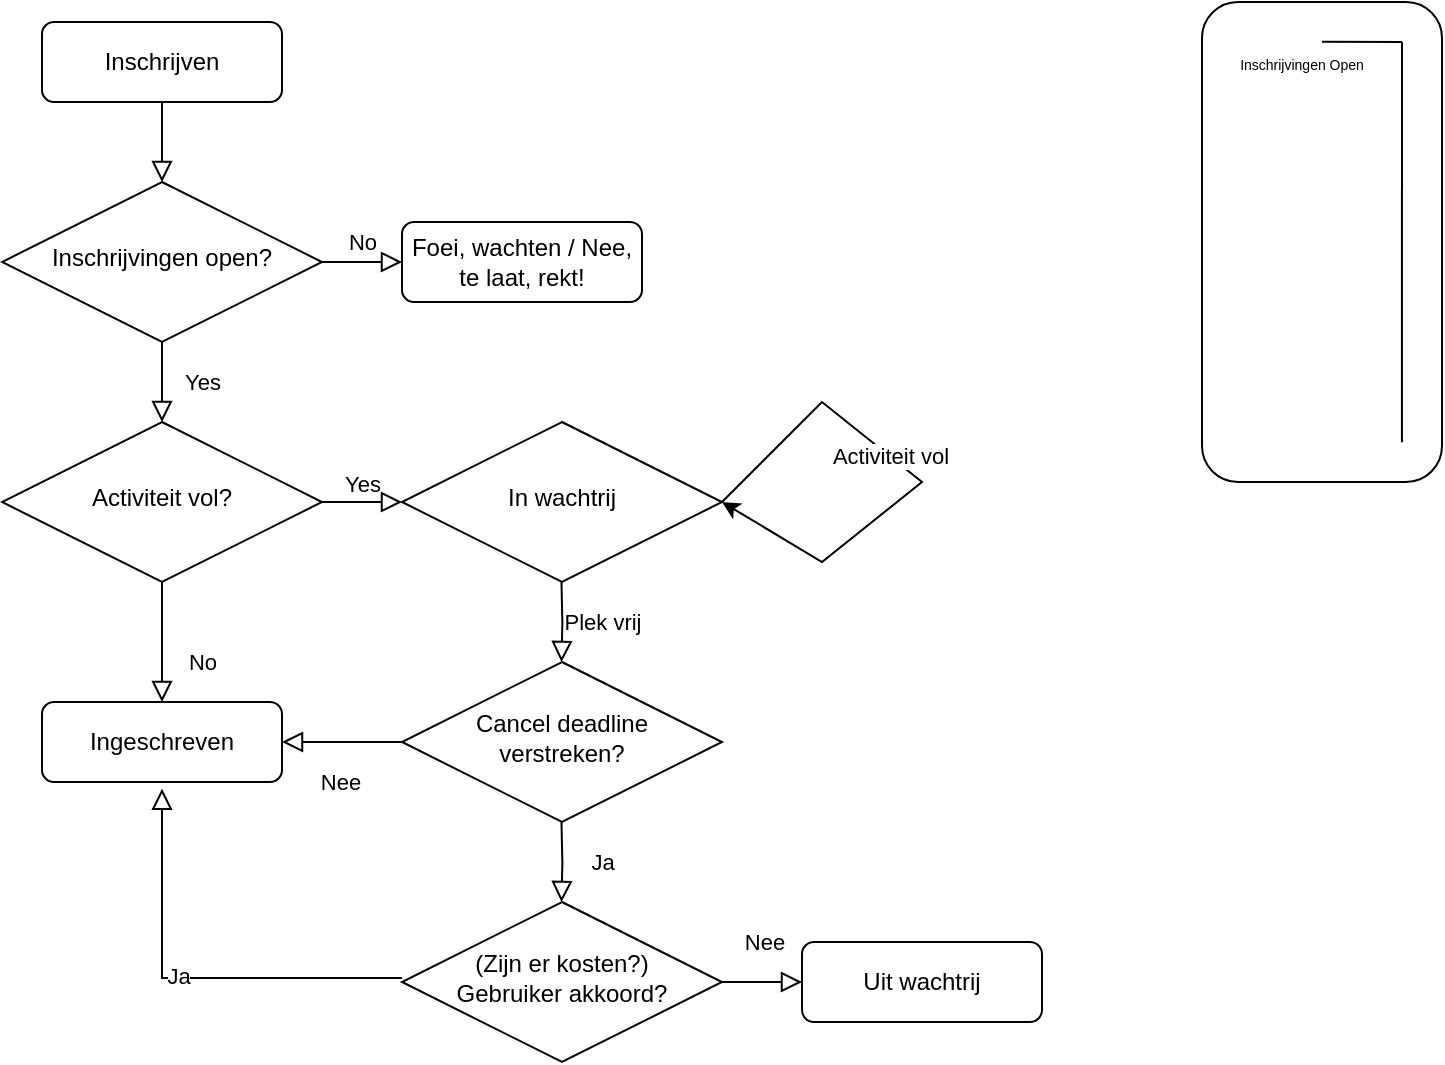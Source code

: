 <mxfile version="23.1.6" type="github" pages="2">
  <diagram id="C5RBs43oDa-KdzZeNtuy" name="Inschrijven">
    <mxGraphModel dx="1185" dy="724" grid="1" gridSize="10" guides="1" tooltips="1" connect="1" arrows="1" fold="1" page="1" pageScale="1" pageWidth="827" pageHeight="1169" math="0" shadow="0">
      <root>
        <mxCell id="WIyWlLk6GJQsqaUBKTNV-0" />
        <mxCell id="WIyWlLk6GJQsqaUBKTNV-1" parent="WIyWlLk6GJQsqaUBKTNV-0" />
        <mxCell id="WIyWlLk6GJQsqaUBKTNV-2" value="" style="rounded=0;html=1;jettySize=auto;orthogonalLoop=1;fontSize=11;endArrow=block;endFill=0;endSize=8;strokeWidth=1;shadow=0;labelBackgroundColor=none;edgeStyle=orthogonalEdgeStyle;" parent="WIyWlLk6GJQsqaUBKTNV-1" source="WIyWlLk6GJQsqaUBKTNV-3" target="WIyWlLk6GJQsqaUBKTNV-6" edge="1">
          <mxGeometry relative="1" as="geometry" />
        </mxCell>
        <mxCell id="WIyWlLk6GJQsqaUBKTNV-3" value="Inschrijven" style="rounded=1;whiteSpace=wrap;html=1;fontSize=12;glass=0;strokeWidth=1;shadow=0;" parent="WIyWlLk6GJQsqaUBKTNV-1" vertex="1">
          <mxGeometry x="60" y="40" width="120" height="40" as="geometry" />
        </mxCell>
        <mxCell id="WIyWlLk6GJQsqaUBKTNV-4" value="Yes" style="rounded=0;html=1;jettySize=auto;orthogonalLoop=1;fontSize=11;endArrow=block;endFill=0;endSize=8;strokeWidth=1;shadow=0;labelBackgroundColor=none;edgeStyle=orthogonalEdgeStyle;" parent="WIyWlLk6GJQsqaUBKTNV-1" source="WIyWlLk6GJQsqaUBKTNV-6" target="WIyWlLk6GJQsqaUBKTNV-10" edge="1">
          <mxGeometry y="20" relative="1" as="geometry">
            <mxPoint as="offset" />
          </mxGeometry>
        </mxCell>
        <mxCell id="WIyWlLk6GJQsqaUBKTNV-5" value="No" style="edgeStyle=orthogonalEdgeStyle;rounded=0;html=1;jettySize=auto;orthogonalLoop=1;fontSize=11;endArrow=block;endFill=0;endSize=8;strokeWidth=1;shadow=0;labelBackgroundColor=none;" parent="WIyWlLk6GJQsqaUBKTNV-1" source="WIyWlLk6GJQsqaUBKTNV-6" target="WIyWlLk6GJQsqaUBKTNV-7" edge="1">
          <mxGeometry y="10" relative="1" as="geometry">
            <mxPoint as="offset" />
          </mxGeometry>
        </mxCell>
        <mxCell id="WIyWlLk6GJQsqaUBKTNV-6" value="Inschrijvingen open?" style="rhombus;whiteSpace=wrap;html=1;shadow=0;fontFamily=Helvetica;fontSize=12;align=center;strokeWidth=1;spacing=6;spacingTop=-4;" parent="WIyWlLk6GJQsqaUBKTNV-1" vertex="1">
          <mxGeometry x="40" y="120" width="160" height="80" as="geometry" />
        </mxCell>
        <mxCell id="WIyWlLk6GJQsqaUBKTNV-7" value="Foei, wachten / Nee, te laat, rekt!" style="rounded=1;whiteSpace=wrap;html=1;fontSize=12;glass=0;strokeWidth=1;shadow=0;" parent="WIyWlLk6GJQsqaUBKTNV-1" vertex="1">
          <mxGeometry x="240" y="140" width="120" height="40" as="geometry" />
        </mxCell>
        <mxCell id="WIyWlLk6GJQsqaUBKTNV-8" value="No" style="rounded=0;html=1;jettySize=auto;orthogonalLoop=1;fontSize=11;endArrow=block;endFill=0;endSize=8;strokeWidth=1;shadow=0;labelBackgroundColor=none;edgeStyle=orthogonalEdgeStyle;" parent="WIyWlLk6GJQsqaUBKTNV-1" source="WIyWlLk6GJQsqaUBKTNV-10" target="WIyWlLk6GJQsqaUBKTNV-11" edge="1">
          <mxGeometry x="0.333" y="20" relative="1" as="geometry">
            <mxPoint as="offset" />
          </mxGeometry>
        </mxCell>
        <mxCell id="WIyWlLk6GJQsqaUBKTNV-9" value="Yes" style="edgeStyle=orthogonalEdgeStyle;rounded=0;html=1;jettySize=auto;orthogonalLoop=1;fontSize=11;endArrow=block;endFill=0;endSize=8;strokeWidth=1;shadow=0;labelBackgroundColor=none;" parent="WIyWlLk6GJQsqaUBKTNV-1" source="WIyWlLk6GJQsqaUBKTNV-10" edge="1">
          <mxGeometry y="10" relative="1" as="geometry">
            <mxPoint as="offset" />
            <mxPoint x="240" y="280" as="targetPoint" />
          </mxGeometry>
        </mxCell>
        <mxCell id="WIyWlLk6GJQsqaUBKTNV-10" value="Activiteit vol?" style="rhombus;whiteSpace=wrap;html=1;shadow=0;fontFamily=Helvetica;fontSize=12;align=center;strokeWidth=1;spacing=6;spacingTop=-4;" parent="WIyWlLk6GJQsqaUBKTNV-1" vertex="1">
          <mxGeometry x="40" y="240" width="160" height="80" as="geometry" />
        </mxCell>
        <mxCell id="WIyWlLk6GJQsqaUBKTNV-11" value="Ingeschreven" style="rounded=1;whiteSpace=wrap;html=1;fontSize=12;glass=0;strokeWidth=1;shadow=0;" parent="WIyWlLk6GJQsqaUBKTNV-1" vertex="1">
          <mxGeometry x="60" y="380" width="120" height="40" as="geometry" />
        </mxCell>
        <mxCell id="2OOY4qeaRJCrQvPLbjuy-0" value="" style="rounded=1;whiteSpace=wrap;html=1;" vertex="1" parent="WIyWlLk6GJQsqaUBKTNV-1">
          <mxGeometry x="640" y="30" width="120" height="240" as="geometry" />
        </mxCell>
        <mxCell id="2OOY4qeaRJCrQvPLbjuy-1" value="" style="endArrow=none;html=1;rounded=0;exitX=0.833;exitY=0.917;exitDx=0;exitDy=0;exitPerimeter=0;" edge="1" parent="WIyWlLk6GJQsqaUBKTNV-1" source="2OOY4qeaRJCrQvPLbjuy-0">
          <mxGeometry width="50" height="50" relative="1" as="geometry">
            <mxPoint x="690" y="100" as="sourcePoint" />
            <mxPoint x="740" y="50" as="targetPoint" />
          </mxGeometry>
        </mxCell>
        <mxCell id="2OOY4qeaRJCrQvPLbjuy-2" value="" style="endArrow=none;html=1;rounded=0;exitX=0.5;exitY=0.083;exitDx=0;exitDy=0;exitPerimeter=0;" edge="1" parent="WIyWlLk6GJQsqaUBKTNV-1" source="2OOY4qeaRJCrQvPLbjuy-0">
          <mxGeometry width="50" height="50" relative="1" as="geometry">
            <mxPoint x="540" y="220" as="sourcePoint" />
            <mxPoint x="740" y="50" as="targetPoint" />
          </mxGeometry>
        </mxCell>
        <mxCell id="2OOY4qeaRJCrQvPLbjuy-4" value="&lt;font style=&quot;font-size: 7px;&quot;&gt;Inschrijvingen Open&lt;/font&gt;" style="text;html=1;align=center;verticalAlign=middle;whiteSpace=wrap;rounded=0;" vertex="1" parent="WIyWlLk6GJQsqaUBKTNV-1">
          <mxGeometry x="640" y="50" width="100" height="20" as="geometry" />
        </mxCell>
        <mxCell id="2OOY4qeaRJCrQvPLbjuy-10" value="In wachtrij" style="rhombus;whiteSpace=wrap;html=1;shadow=0;fontFamily=Helvetica;fontSize=12;align=center;strokeWidth=1;spacing=6;spacingTop=-4;" vertex="1" parent="WIyWlLk6GJQsqaUBKTNV-1">
          <mxGeometry x="240" y="240" width="160" height="80" as="geometry" />
        </mxCell>
        <mxCell id="2OOY4qeaRJCrQvPLbjuy-11" value="" style="endArrow=classic;html=1;rounded=0;entryX=1;entryY=0.5;entryDx=0;entryDy=0;" edge="1" parent="WIyWlLk6GJQsqaUBKTNV-1" target="2OOY4qeaRJCrQvPLbjuy-10">
          <mxGeometry width="50" height="50" relative="1" as="geometry">
            <mxPoint x="400" y="280" as="sourcePoint" />
            <mxPoint x="320" y="320" as="targetPoint" />
            <Array as="points">
              <mxPoint x="450" y="230" />
              <mxPoint x="500" y="270" />
              <mxPoint x="450" y="310" />
            </Array>
          </mxGeometry>
        </mxCell>
        <mxCell id="2OOY4qeaRJCrQvPLbjuy-12" value="Activiteit vol" style="edgeLabel;html=1;align=center;verticalAlign=middle;resizable=0;points=[];" vertex="1" connectable="0" parent="2OOY4qeaRJCrQvPLbjuy-11">
          <mxGeometry x="-0.117" relative="1" as="geometry">
            <mxPoint as="offset" />
          </mxGeometry>
        </mxCell>
        <mxCell id="2OOY4qeaRJCrQvPLbjuy-16" value="Cancel deadline&lt;br&gt;verstreken?" style="rhombus;whiteSpace=wrap;html=1;shadow=0;fontFamily=Helvetica;fontSize=12;align=center;strokeWidth=1;spacing=6;spacingTop=-4;" vertex="1" parent="WIyWlLk6GJQsqaUBKTNV-1">
          <mxGeometry x="240" y="360" width="160" height="80" as="geometry" />
        </mxCell>
        <mxCell id="2OOY4qeaRJCrQvPLbjuy-18" value="Plek vrij" style="rounded=0;html=1;jettySize=auto;orthogonalLoop=1;fontSize=11;endArrow=block;endFill=0;endSize=8;strokeWidth=1;shadow=0;labelBackgroundColor=none;edgeStyle=orthogonalEdgeStyle;" edge="1" parent="WIyWlLk6GJQsqaUBKTNV-1">
          <mxGeometry x="0.048" y="20" relative="1" as="geometry">
            <mxPoint as="offset" />
            <mxPoint x="319.74" y="320" as="sourcePoint" />
            <mxPoint x="319.74" y="360" as="targetPoint" />
          </mxGeometry>
        </mxCell>
        <mxCell id="2OOY4qeaRJCrQvPLbjuy-19" value="Nee" style="rounded=0;html=1;jettySize=auto;orthogonalLoop=1;fontSize=11;endArrow=block;endFill=0;endSize=8;strokeWidth=1;shadow=0;labelBackgroundColor=none;entryX=1;entryY=0.5;entryDx=0;entryDy=0;exitX=0;exitY=0.5;exitDx=0;exitDy=0;" edge="1" parent="WIyWlLk6GJQsqaUBKTNV-1" source="2OOY4qeaRJCrQvPLbjuy-16" target="WIyWlLk6GJQsqaUBKTNV-11">
          <mxGeometry x="0.048" y="20" relative="1" as="geometry">
            <mxPoint as="offset" />
            <mxPoint x="220" y="360" as="sourcePoint" />
            <mxPoint x="329.74" y="370" as="targetPoint" />
          </mxGeometry>
        </mxCell>
        <mxCell id="2OOY4qeaRJCrQvPLbjuy-20" value="(Zijn er kosten?)&lt;br&gt;Gebruiker akkoord?" style="rhombus;whiteSpace=wrap;html=1;shadow=0;fontFamily=Helvetica;fontSize=12;align=center;strokeWidth=1;spacing=6;spacingTop=-4;" vertex="1" parent="WIyWlLk6GJQsqaUBKTNV-1">
          <mxGeometry x="240" y="480" width="160" height="80" as="geometry" />
        </mxCell>
        <mxCell id="2OOY4qeaRJCrQvPLbjuy-21" value="Ja" style="rounded=0;html=1;jettySize=auto;orthogonalLoop=1;fontSize=11;endArrow=block;endFill=0;endSize=8;strokeWidth=1;shadow=0;labelBackgroundColor=none;edgeStyle=orthogonalEdgeStyle;" edge="1" parent="WIyWlLk6GJQsqaUBKTNV-1">
          <mxGeometry x="0.048" y="20" relative="1" as="geometry">
            <mxPoint as="offset" />
            <mxPoint x="319.74" y="440" as="sourcePoint" />
            <mxPoint x="319.74" y="480" as="targetPoint" />
          </mxGeometry>
        </mxCell>
        <mxCell id="2OOY4qeaRJCrQvPLbjuy-22" value="" style="rounded=0;html=1;jettySize=auto;orthogonalLoop=1;fontSize=11;endArrow=block;endFill=0;endSize=8;strokeWidth=1;shadow=0;labelBackgroundColor=none;exitX=-0.005;exitY=0.463;exitDx=0;exitDy=0;exitPerimeter=0;entryX=0.5;entryY=1.085;entryDx=0;entryDy=0;entryPerimeter=0;" edge="1" parent="WIyWlLk6GJQsqaUBKTNV-1" target="WIyWlLk6GJQsqaUBKTNV-11">
          <mxGeometry x="0.048" y="20" relative="1" as="geometry">
            <mxPoint as="offset" />
            <mxPoint x="240" y="518" as="sourcePoint" />
            <mxPoint x="185" y="500" as="targetPoint" />
            <Array as="points">
              <mxPoint x="120" y="518" />
            </Array>
          </mxGeometry>
        </mxCell>
        <mxCell id="2OOY4qeaRJCrQvPLbjuy-23" value="Ja" style="edgeLabel;html=1;align=center;verticalAlign=middle;resizable=0;points=[];" vertex="1" connectable="0" parent="2OOY4qeaRJCrQvPLbjuy-22">
          <mxGeometry x="0.048" y="-1" relative="1" as="geometry">
            <mxPoint as="offset" />
          </mxGeometry>
        </mxCell>
        <mxCell id="2OOY4qeaRJCrQvPLbjuy-24" value="Uit wachtrij" style="rounded=1;whiteSpace=wrap;html=1;fontSize=12;glass=0;strokeWidth=1;shadow=0;" vertex="1" parent="WIyWlLk6GJQsqaUBKTNV-1">
          <mxGeometry x="440" y="500" width="120" height="40" as="geometry" />
        </mxCell>
        <mxCell id="2OOY4qeaRJCrQvPLbjuy-25" value="Nee" style="rounded=0;html=1;jettySize=auto;orthogonalLoop=1;fontSize=11;endArrow=block;endFill=0;endSize=8;strokeWidth=1;shadow=0;labelBackgroundColor=none;exitX=1;exitY=0.5;exitDx=0;exitDy=0;entryX=0;entryY=0.5;entryDx=0;entryDy=0;" edge="1" parent="WIyWlLk6GJQsqaUBKTNV-1" source="2OOY4qeaRJCrQvPLbjuy-20" target="2OOY4qeaRJCrQvPLbjuy-24">
          <mxGeometry x="0.048" y="20" relative="1" as="geometry">
            <mxPoint as="offset" />
            <mxPoint x="249" y="407" as="sourcePoint" />
            <mxPoint x="194" y="389" as="targetPoint" />
          </mxGeometry>
        </mxCell>
      </root>
    </mxGraphModel>
  </diagram>
  <diagram id="RzckaE8qbyJoEv8WeWPH" name="Uitschrijven">
    <mxGraphModel dx="1430" dy="874" grid="1" gridSize="10" guides="1" tooltips="1" connect="1" arrows="1" fold="1" page="1" pageScale="1" pageWidth="850" pageHeight="1100" math="0" shadow="0">
      <root>
        <mxCell id="0" />
        <mxCell id="1" parent="0" />
        <mxCell id="1PgKdYrrs1OFcJnfFe7D-1" value="Uitschrijven" style="rounded=1;whiteSpace=wrap;html=1;" vertex="1" parent="1">
          <mxGeometry x="280" y="70" width="120" height="60" as="geometry" />
        </mxCell>
        <mxCell id="1PgKdYrrs1OFcJnfFe7D-2" value="Inschrijven mogelijk en activiteit niet gestart?" style="rhombus;whiteSpace=wrap;html=1;" vertex="1" parent="1">
          <mxGeometry x="260" y="160" width="160" height="100" as="geometry" />
        </mxCell>
        <mxCell id="1PgKdYrrs1OFcJnfFe7D-3" value="" style="endArrow=classic;html=1;rounded=0;exitX=0.5;exitY=1;exitDx=0;exitDy=0;" edge="1" parent="1" source="1PgKdYrrs1OFcJnfFe7D-1" target="1PgKdYrrs1OFcJnfFe7D-2">
          <mxGeometry width="50" height="50" relative="1" as="geometry">
            <mxPoint x="350" y="160" as="sourcePoint" />
            <mxPoint x="400" y="110" as="targetPoint" />
          </mxGeometry>
        </mxCell>
        <mxCell id="1PgKdYrrs1OFcJnfFe7D-4" value="" style="endArrow=classic;html=1;rounded=0;exitX=1;exitY=0.5;exitDx=0;exitDy=0;entryX=0;entryY=0.5;entryDx=0;entryDy=0;" edge="1" parent="1" source="1PgKdYrrs1OFcJnfFe7D-2" target="W9ZB8h9Lj5WlgIOXQwxY-2">
          <mxGeometry width="50" height="50" relative="1" as="geometry">
            <mxPoint x="410" y="220" as="sourcePoint" />
            <mxPoint x="490" y="210" as="targetPoint" />
          </mxGeometry>
        </mxCell>
        <mxCell id="W9ZB8h9Lj5WlgIOXQwxY-3" value="Nee" style="edgeLabel;html=1;align=center;verticalAlign=middle;resizable=0;points=[];" vertex="1" connectable="0" parent="1PgKdYrrs1OFcJnfFe7D-4">
          <mxGeometry x="0.254" y="-1" relative="1" as="geometry">
            <mxPoint as="offset" />
          </mxGeometry>
        </mxCell>
        <mxCell id="1PgKdYrrs1OFcJnfFe7D-5" value="" style="endArrow=classic;html=1;rounded=0;exitX=0.5;exitY=1;exitDx=0;exitDy=0;entryX=0.5;entryY=0;entryDx=0;entryDy=0;" edge="1" parent="1" source="1PgKdYrrs1OFcJnfFe7D-2" target="W9ZB8h9Lj5WlgIOXQwxY-4">
          <mxGeometry width="50" height="50" relative="1" as="geometry">
            <mxPoint x="350" y="270" as="sourcePoint" />
            <mxPoint x="350" y="330" as="targetPoint" />
          </mxGeometry>
        </mxCell>
        <mxCell id="W9ZB8h9Lj5WlgIOXQwxY-8" value="Ja&amp;nbsp;" style="edgeLabel;html=1;align=center;verticalAlign=middle;resizable=0;points=[];" vertex="1" connectable="0" parent="1PgKdYrrs1OFcJnfFe7D-5">
          <mxGeometry x="-0.091" relative="1" as="geometry">
            <mxPoint as="offset" />
          </mxGeometry>
        </mxCell>
        <mxCell id="W9ZB8h9Lj5WlgIOXQwxY-2" value="Mag niet, bitch" style="rounded=1;whiteSpace=wrap;html=1;" vertex="1" parent="1">
          <mxGeometry x="490" y="180" width="120" height="60" as="geometry" />
        </mxCell>
        <mxCell id="W9ZB8h9Lj5WlgIOXQwxY-4" value="In wachtrij?" style="rhombus;whiteSpace=wrap;html=1;" vertex="1" parent="1">
          <mxGeometry x="260" y="310" width="160" height="100" as="geometry" />
        </mxCell>
        <mxCell id="W9ZB8h9Lj5WlgIOXQwxY-5" value="Ok, doei" style="rounded=1;whiteSpace=wrap;html=1;" vertex="1" parent="1">
          <mxGeometry x="480" y="477.14" width="120" height="60" as="geometry" />
        </mxCell>
        <mxCell id="W9ZB8h9Lj5WlgIOXQwxY-6" value="" style="endArrow=classic;html=1;rounded=0;exitX=1;exitY=0.5;exitDx=0;exitDy=0;entryX=0.5;entryY=0;entryDx=0;entryDy=0;" edge="1" parent="1" source="W9ZB8h9Lj5WlgIOXQwxY-4" target="W9ZB8h9Lj5WlgIOXQwxY-5">
          <mxGeometry width="50" height="50" relative="1" as="geometry">
            <mxPoint x="450" y="360" as="sourcePoint" />
            <mxPoint x="450" y="410" as="targetPoint" />
            <Array as="points">
              <mxPoint x="540" y="360" />
            </Array>
          </mxGeometry>
        </mxCell>
        <mxCell id="W9ZB8h9Lj5WlgIOXQwxY-7" value="Ja" style="edgeLabel;html=1;align=center;verticalAlign=middle;resizable=0;points=[];" vertex="1" connectable="0" parent="W9ZB8h9Lj5WlgIOXQwxY-6">
          <mxGeometry x="-0.167" y="-1" relative="1" as="geometry">
            <mxPoint as="offset" />
          </mxGeometry>
        </mxCell>
        <mxCell id="W9ZB8h9Lj5WlgIOXQwxY-10" value="Voor cancel deadline?" style="rhombus;whiteSpace=wrap;html=1;" vertex="1" parent="1">
          <mxGeometry x="260" y="457.14" width="160" height="100" as="geometry" />
        </mxCell>
        <mxCell id="W9ZB8h9Lj5WlgIOXQwxY-11" value="" style="endArrow=classic;html=1;rounded=0;entryX=0.5;entryY=0;entryDx=0;entryDy=0;exitX=0.5;exitY=1;exitDx=0;exitDy=0;" edge="1" parent="1" source="W9ZB8h9Lj5WlgIOXQwxY-4" target="W9ZB8h9Lj5WlgIOXQwxY-10">
          <mxGeometry width="50" height="50" relative="1" as="geometry">
            <mxPoint x="280" y="480" as="sourcePoint" />
            <mxPoint x="330" y="430" as="targetPoint" />
          </mxGeometry>
        </mxCell>
        <mxCell id="W9ZB8h9Lj5WlgIOXQwxY-12" value="Nee" style="edgeLabel;html=1;align=center;verticalAlign=middle;resizable=0;points=[];" vertex="1" connectable="0" parent="W9ZB8h9Lj5WlgIOXQwxY-11">
          <mxGeometry x="0.047" y="1" relative="1" as="geometry">
            <mxPoint as="offset" />
          </mxGeometry>
        </mxCell>
        <mxCell id="W9ZB8h9Lj5WlgIOXQwxY-13" value="" style="endArrow=classic;html=1;rounded=0;exitX=1;exitY=0.5;exitDx=0;exitDy=0;entryX=0;entryY=0.5;entryDx=0;entryDy=0;" edge="1" parent="1" source="W9ZB8h9Lj5WlgIOXQwxY-10" target="W9ZB8h9Lj5WlgIOXQwxY-5">
          <mxGeometry width="50" height="50" relative="1" as="geometry">
            <mxPoint x="420" y="470" as="sourcePoint" />
            <mxPoint x="490" y="470" as="targetPoint" />
          </mxGeometry>
        </mxCell>
        <mxCell id="W9ZB8h9Lj5WlgIOXQwxY-14" value="Ja" style="edgeLabel;html=1;align=center;verticalAlign=middle;resizable=0;points=[];" vertex="1" connectable="0" parent="W9ZB8h9Lj5WlgIOXQwxY-13">
          <mxGeometry x="-0.167" y="-1" relative="1" as="geometry">
            <mxPoint as="offset" />
          </mxGeometry>
        </mxCell>
        <mxCell id="W9ZB8h9Lj5WlgIOXQwxY-15" value="Is er een bevestigde&lt;br&gt;vervanger?" style="rhombus;whiteSpace=wrap;html=1;" vertex="1" parent="1">
          <mxGeometry x="40" y="457.14" width="160" height="100" as="geometry" />
        </mxCell>
        <mxCell id="W9ZB8h9Lj5WlgIOXQwxY-16" value="" style="endArrow=classic;html=1;rounded=0;entryX=1;entryY=0.5;entryDx=0;entryDy=0;exitX=0;exitY=0.5;exitDx=0;exitDy=0;" edge="1" parent="1" source="W9ZB8h9Lj5WlgIOXQwxY-10" target="W9ZB8h9Lj5WlgIOXQwxY-15">
          <mxGeometry width="50" height="50" relative="1" as="geometry">
            <mxPoint x="230" y="457.14" as="sourcePoint" />
            <mxPoint x="230" y="504.14" as="targetPoint" />
          </mxGeometry>
        </mxCell>
        <mxCell id="W9ZB8h9Lj5WlgIOXQwxY-17" value="Nee" style="edgeLabel;html=1;align=center;verticalAlign=middle;resizable=0;points=[];" vertex="1" connectable="0" parent="W9ZB8h9Lj5WlgIOXQwxY-16">
          <mxGeometry x="0.047" y="1" relative="1" as="geometry">
            <mxPoint as="offset" />
          </mxGeometry>
        </mxCell>
        <mxCell id="W9ZB8h9Lj5WlgIOXQwxY-18" value="Rekt, betalen!" style="rounded=1;whiteSpace=wrap;html=1;" vertex="1" parent="1">
          <mxGeometry x="60" y="340" width="120" height="60" as="geometry" />
        </mxCell>
        <mxCell id="W9ZB8h9Lj5WlgIOXQwxY-19" value="" style="endArrow=classic;html=1;rounded=0;entryX=0.5;entryY=1;entryDx=0;entryDy=0;exitX=0.5;exitY=0;exitDx=0;exitDy=0;" edge="1" parent="1" source="W9ZB8h9Lj5WlgIOXQwxY-15" target="W9ZB8h9Lj5WlgIOXQwxY-18">
          <mxGeometry width="50" height="50" relative="1" as="geometry">
            <mxPoint x="80" y="430" as="sourcePoint" />
            <mxPoint x="119.76" y="457" as="targetPoint" />
          </mxGeometry>
        </mxCell>
        <mxCell id="W9ZB8h9Lj5WlgIOXQwxY-20" value="Nee" style="edgeLabel;html=1;align=center;verticalAlign=middle;resizable=0;points=[];" vertex="1" connectable="0" parent="W9ZB8h9Lj5WlgIOXQwxY-19">
          <mxGeometry x="0.047" y="1" relative="1" as="geometry">
            <mxPoint as="offset" />
          </mxGeometry>
        </mxCell>
        <mxCell id="W9ZB8h9Lj5WlgIOXQwxY-21" value="" style="endArrow=classic;html=1;rounded=0;exitX=0.5;exitY=1;exitDx=0;exitDy=0;entryX=0.5;entryY=1;entryDx=0;entryDy=0;" edge="1" parent="1" source="W9ZB8h9Lj5WlgIOXQwxY-15" target="W9ZB8h9Lj5WlgIOXQwxY-5">
          <mxGeometry width="50" height="50" relative="1" as="geometry">
            <mxPoint x="150" y="620" as="sourcePoint" />
            <mxPoint x="560" y="600" as="targetPoint" />
            <Array as="points">
              <mxPoint x="120" y="600" />
              <mxPoint x="540" y="600" />
            </Array>
          </mxGeometry>
        </mxCell>
        <mxCell id="W9ZB8h9Lj5WlgIOXQwxY-22" value="Ja" style="edgeLabel;html=1;align=center;verticalAlign=middle;resizable=0;points=[];" vertex="1" connectable="0" parent="W9ZB8h9Lj5WlgIOXQwxY-21">
          <mxGeometry x="-0.204" relative="1" as="geometry">
            <mxPoint as="offset" />
          </mxGeometry>
        </mxCell>
      </root>
    </mxGraphModel>
  </diagram>
</mxfile>
